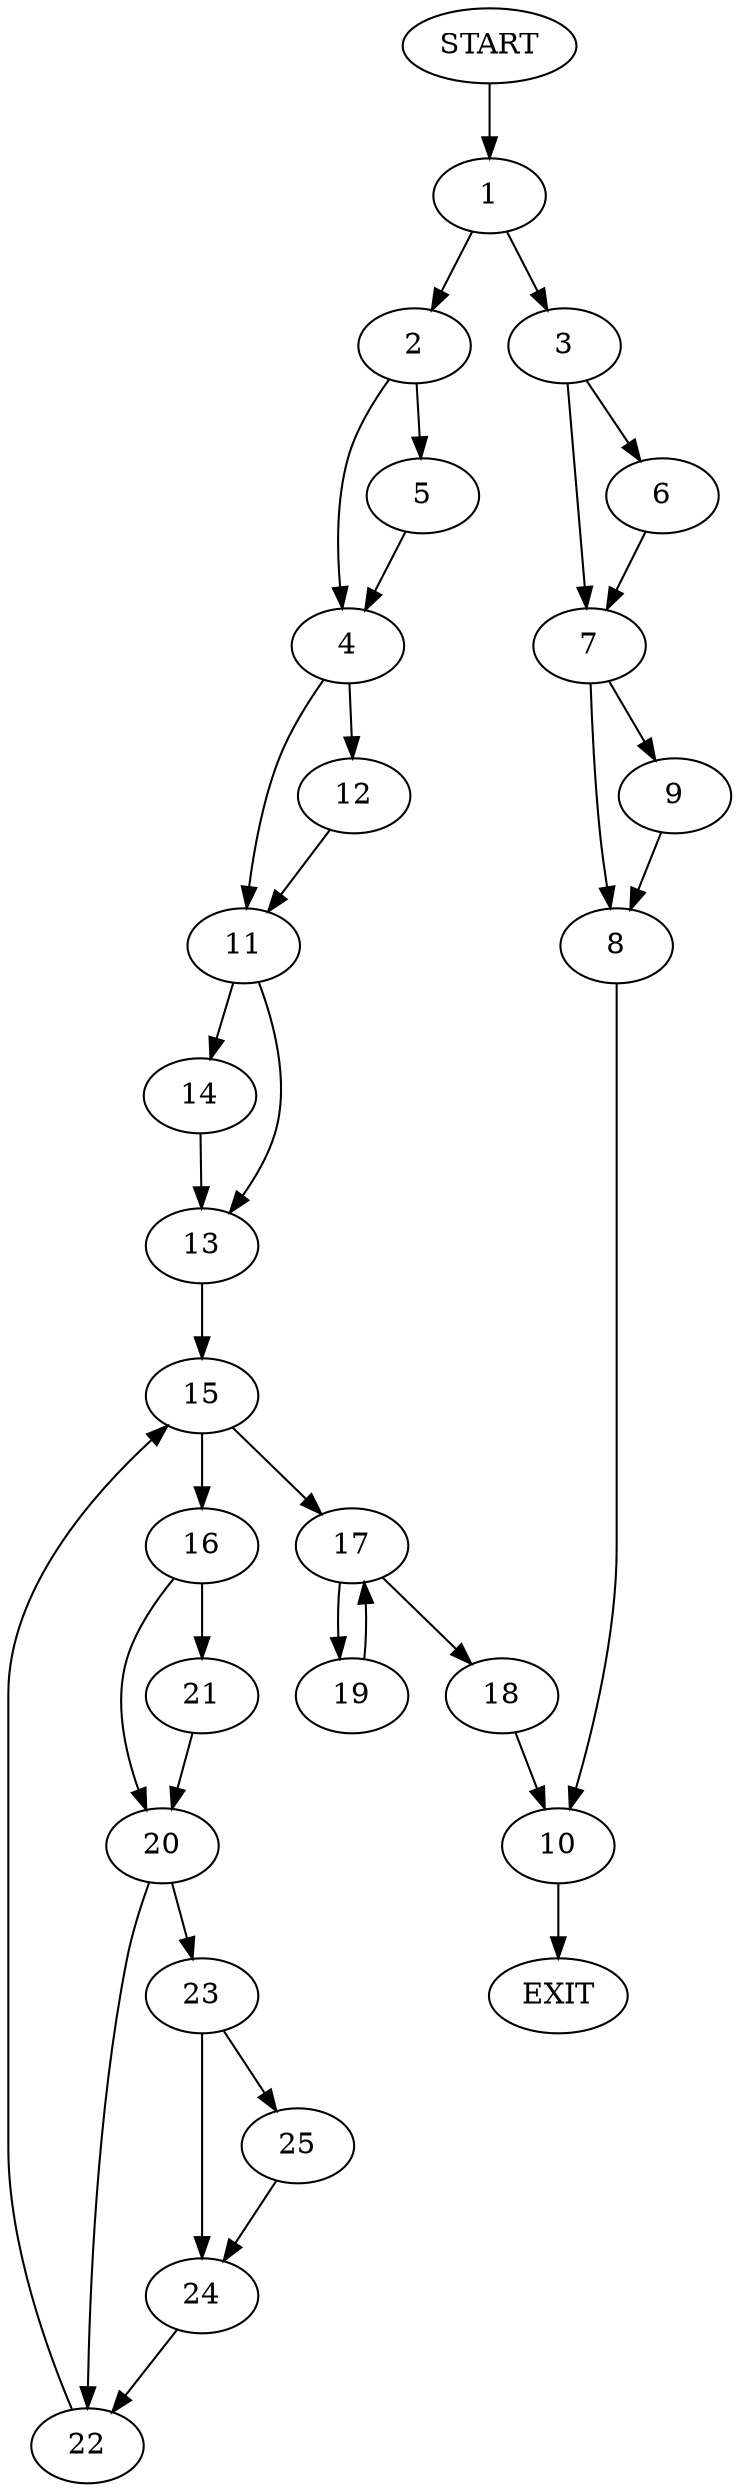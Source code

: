 digraph {
0 [label="START"]
26 [label="EXIT"]
0 -> 1
1 -> 2
1 -> 3
2 -> 4
2 -> 5
3 -> 6
3 -> 7
6 -> 7
7 -> 8
7 -> 9
8 -> 10
9 -> 8
10 -> 26
5 -> 4
4 -> 11
4 -> 12
11 -> 13
11 -> 14
12 -> 11
13 -> 15
14 -> 13
15 -> 16
15 -> 17
17 -> 18
17 -> 19
16 -> 20
16 -> 21
21 -> 20
20 -> 22
20 -> 23
23 -> 24
23 -> 25
22 -> 15
25 -> 24
24 -> 22
19 -> 17
18 -> 10
}
